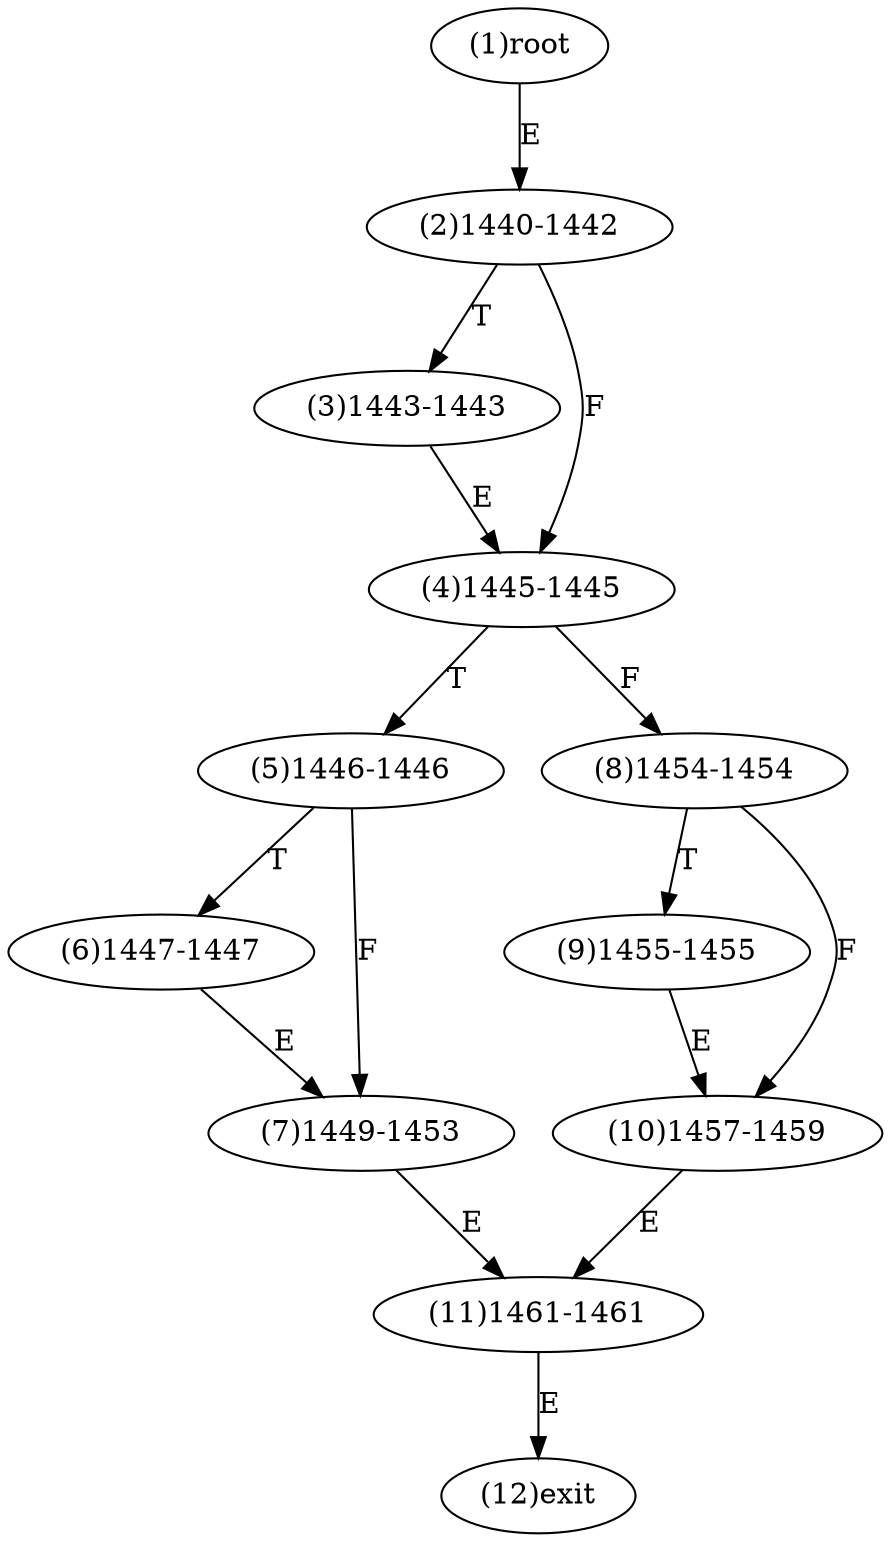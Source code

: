 digraph "" { 
1[ label="(1)root"];
2[ label="(2)1440-1442"];
3[ label="(3)1443-1443"];
4[ label="(4)1445-1445"];
5[ label="(5)1446-1446"];
6[ label="(6)1447-1447"];
7[ label="(7)1449-1453"];
8[ label="(8)1454-1454"];
9[ label="(9)1455-1455"];
10[ label="(10)1457-1459"];
11[ label="(11)1461-1461"];
12[ label="(12)exit"];
1->2[ label="E"];
2->4[ label="F"];
2->3[ label="T"];
3->4[ label="E"];
4->8[ label="F"];
4->5[ label="T"];
5->7[ label="F"];
5->6[ label="T"];
6->7[ label="E"];
7->11[ label="E"];
8->10[ label="F"];
8->9[ label="T"];
9->10[ label="E"];
10->11[ label="E"];
11->12[ label="E"];
}